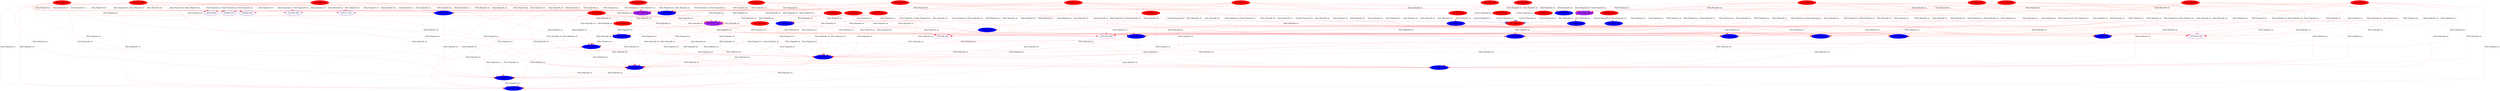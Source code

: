 digraph "" { 
18[ label="(18**)275-276",color=blue,style=filled];
54[ label="(54**)274-274",color=red,style=filled];
53[ label="(53**)274-274",color=red,style=filled];
21[ label="(21**)279-279",color=blue,style=filled];
23[ label="(23**)279-279",color=red,style=filled];
18[ label="(18**)275-276",color=blue,style=filled];
20[ label="(20**)276-276",color=red,style=filled];
10[ label="(10**)258-258",color=red,style=filled];
15[ label="(15**)260-262",color=blue,style=filled];
12[ label="(12**)260-260",color=red,style=filled];
15[ label="(15**)260-262",color=blue,style=filled];
15[ label="(15**)260-262",color=blue,style=filled];
33[ label="(33**)300-311",color=blue,style=filled];
33[ label="(33**)300-311",color=blue,style=filled];
33[ label="(33**)300-311",color=blue,style=filled];
33[ label="(33**)300-311",color=blue,style=filled];
33[ label="(33**)300-311",color=blue,style=filled];
33[ label="(33**)300-311",color=blue,style=filled];
33[ label="(33**)300-311",color=blue,style=filled];
44[ label="(44**)311-311",color=red,style=filled];
33[ label="(33**)300-311",color=blue,style=filled];
34[ label="(34**)317-322",color=purple,style=filled];
34[ label="(34**)317-322",color=purple,style=filled];
34[ label="(34**)317-322",color=purple,style=filled];
24[ label="(24**)288-288",color=red,style=filled];
25[ label="(25**)289-289",color=blue,style=filled];
27[ label="(27**)294-294",color=red,style=filled];
30[ label="(30**)294-294",color=blue,style=filled];
31[ label="(31**)297-297",color=red,style=filled];
33[ label="(33**)300-311",color=blue,style=filled];
33[ label="(33**)300-311",color=blue,style=filled];
33[ label="(33**)300-311",color=blue,style=filled];
33[ label="(33**)300-311",color=blue,style=filled];
43[ label="(43**)336-338",color=blue,style=filled];
43[ label="(43**)336-338",color=blue,style=filled];
43[ label="(43**)336-338",color=blue,style=filled];
40[ label="(40**)336-336",color=red,style=filled];
34[ label="(34**)317-322",color=purple,style=filled];
34[ label="(34**)317-322",color=purple,style=filled];
34[ label="(34**)317-322",color=purple,style=filled];
38[ label="(38**)333-333",color=red,style=filled];
55[ label="(55**)375-375",color=red,style=filled];
56[ label="(56**)379-383",color=purple,style=filled];
56[ label="(56**)379-383",color=purple,style=filled];
56[ label="(56**)379-383",color=purple,style=filled];
56[ label="(56**)379-383",color=purple,style=filled];
56[ label="(56**)379-383",color=purple,style=filled];
45[ label="(45**)356-356",color=red,style=filled];
46[ label="(46**)357-358",color=blue,style=filled];
48[ label="(48**)358-358",color=red,style=filled];
46[ label="(46**)357-358",color=blue,style=filled];
52[ label="(52**)365-367",color=blue,style=filled];
52[ label="(52**)365-367",color=blue,style=filled];
52[ label="(52**)365-367",color=blue,style=filled];
49[ label="(49**)360-363",color=blue,style=filled];
49[ label="(49**)360-363",color=blue,style=filled];
49[ label="(49**)360-363",color=blue,style=filled];
51[ label="(51**)363-363",color=red,style=filled];
49[ label="(49**)360-363",color=blue,style=filled];
73[ label="(73**)410-415",color=blue,style=filled];
73[ label="(73**)410-415",color=blue,style=filled];
71[ label="(71**)407-408",color=blue,style=filled];
73[ label="(73**)410-415",color=blue,style=filled];
73[ label="(73**)410-415",color=blue,style=filled];
73[ label="(73**)410-415",color=blue,style=filled];
73[ label="(73**)410-415",color=blue,style=filled];
70[ label="(70**)401-406",color=blue,style=filled];
70[ label="(70**)401-406",color=blue,style=filled];
69[ label="(69**)400-400",color=red,style=filled];
70[ label="(70**)401-406",color=blue,style=filled];
70[ label="(70**)401-406",color=blue,style=filled];
72[ label="(72**)406-406",color=red,style=filled];
71[ label="(71**)407-408",color=blue,style=filled];
70[ label="(70**)401-406",color=blue,style=filled];
70[ label="(70**)401-406",color=blue,style=filled];
67[ label="(67**)392-398",color=purple,style=filled];
67[ label="(67**)392-398",color=purple,style=filled];
67[ label="(67**)392-398",color=purple,style=filled];
67[ label="(67**)392-398",color=purple,style=filled];
67[ label="(67**)392-398",color=purple,style=filled];
67[ label="(67**)392-398",color=purple,style=filled];
67[ label="(67**)392-398",color=purple,style=filled];
60[ label="(60**)387-387",color=red,style=filled];
66[ label="(66**)389-389",color=blue,style=filled];
62[ label="(62**)388-388",color=red,style=filled];
61[ label="(61**)388-388",color=red,style=filled];
81[ label="(81**)424-424",color=blue,style=filled];
64[ label="(64**)424-424",color=blue,style=filled];
58[ label="(58**)424-424",color=blue,style=filled];
74[ label="(74**)416-418",color=blue,style=filled];
74[ label="(74**)416-418",color=blue,style=filled];
74[ label="(74**)416-418",color=blue,style=filled];
75[ label="(75**)421-421",color=red,style=filled];
80[ label="(80**)423-423",color=red,style=filled];
57[ label="(57**)423-423",color=red,style=filled];
63[ label="(63**)423-423",color=red,style=filled];
4[ label="(4**)197-220",color=blue,style=filled];
4[ label="(4**)197-220",color=blue,style=filled];
4[ label="(4**)197-220",color=blue,style=filled];
4[ label="(4**)197-220",color=blue,style=filled];
4[ label="(4**)197-220",color=blue,style=filled];
4[ label="(4**)197-220",color=blue,style=filled];
4[ label="(4**)197-220",color=blue,style=filled];
4[ label="(4**)197-220",color=blue,style=filled];
4[ label="(4**)197-220",color=blue,style=filled];
4[ label="(4**)197-220",color=blue,style=filled];
4[ label="(4**)197-220",color=blue,style=filled];
4[ label="(4**)197-220",color=blue,style=filled];
4[ label="(4**)197-220",color=blue,style=filled];
4[ label="(4**)197-220",color=blue,style=filled];
4[ label="(4**)197-220",color=blue,style=filled];
4[ label="(4**)197-220",color=blue,style=filled];
4[ label="(4**)197-220",color=blue,style=filled];
4[ label="(4**)197-220",color=blue,style=filled];
4[ label="(4**)197-220",color=blue,style=filled];
4[ label="(4**)197-220",color=blue,style=filled];
4[ label="(4**)197-220",color=blue,style=filled];
4[ label="(4**)197-220",color=blue,style=filled];
4[ label="(4**)197-220",color=blue,style=filled];
4[ label="(4**)197-220",color=blue,style=filled];
5[ label="(5**)230-238",color=blue,style=filled];
7[ label="(7**)238-238",color=red,style=filled];
5[ label="(5**)230-238",color=blue,style=filled];
5[ label="(5**)230-238",color=blue,style=filled];
5[ label="(5**)230-238",color=blue,style=filled];
5[ label="(5**)230-238",color=blue,style=filled];
5[ label="(5**)230-238",color=blue,style=filled];
5[ label="(5**)230-238",color=blue,style=filled];
5[ label="(5**)230-238",color=blue,style=filled];
5[ label="(5**)230-238",color=blue,style=filled];
16[ label="(16**)248-248",color=red,style=filled];
8[ label="(8**)241-248",color=blue,style=filled];
8[ label="(8**)241-248",color=blue,style=filled];
8[ label="(8**)241-248",color=blue,style=filled];
8[ label="(8**)241-248",color=blue,style=filled];
8[ label="(8**)241-248",color=blue,style=filled];
8[ label="(8**)241-248",color=blue,style=filled];
8[ label="(8**)241-248",color=blue,style=filled];
8[ label="(8**)241-248",color=blue,style=filled];
5->49[ color="red" label="Data Depends on" style = dotted ];
7->49[ color="red" label="Data Depends on" style = dotted ];
7->73[ color="red" label="Data Depends on" style = dotted ];
6[ label="(6)239-238",color=blue];
7->6[ color="red" label="Data Depends on" style = dotted ];
50[ label="(50)364-363",color=blue];
7->50[ color="red" label="Data Depends on" style = dotted ];
47[ label="(47)359-358",color=blue];
7->47[ color="red" label="Data Depends on" style = dotted ];
7->21[ color="red" label="Data Depends on" style = dotted ];
19[ label="(19)277-276",color=blue];
7->19[ color="red" label="Data Depends on" style = dotted ];
7->46[ color="red" label="Data Depends on" style = dotted ];
7->4[ color="red" label="Data Depends on" style = dotted ];
7->34[ color="red" label="Data Depends on" style = dotted ];
7->56[ color="red" label="Data Depends on" style = dotted ];
7->71[ color="red" label="Data Depends on" style = dotted ];
7->5[ color="red" label="Data Depends on" style = dotted ];
22[ label="(22)280-279",color=blue];
7->22[ color="red" label="Data Depends on" style = dotted ];
7->18[ color="red" label="Data Depends on" style = dotted ];
10->5[ color="red" label="Data Depends on" style = dotted ];
9[ label="(9**)250-249",color=purple];
10->9[ color="red" label="Data Depends on" style = dotted ];
10->34[ color="red" label="Data Depends on" style = dotted ];
10->33[ color="red" label="Data Depends on" style = dotted ];
12->34[ color="red" label="Data Depends on" style = dotted ];
12->30[ color="red" label="Data Depends on" style = dotted ];
12->9[ color="red" label="Data Depends on" style = dotted ];
12->15[ color="red" label="Data Depends on" style = dotted ];
12->5[ color="red" label="Data Depends on" style = dotted ];
12->33[ color="red" label="Data Depends on" style = dotted ];
12->52[ color="red" label="Data Depends on" style = dotted ];
15->5[ color="red" label="Data Depends on" style = dotted ];
15->71[ color="red" label="Data Depends on" style = dotted ];
15->52[ color="red" label="Data Depends on" style = dotted ];
16->25[ color="red" label="Data Depends on" style = dotted ];
26[ label="(26**)291-290",color=purple];
16->26[ color="red" label="Data Depends on" style = dotted ];
16->70[ color="red" label="Data Depends on" style = dotted ];
16->43[ color="red" label="Data Depends on" style = dotted ];
16->15[ color="red" label="Data Depends on" style = dotted ];
16->8[ color="red" label="Data Depends on" style = dotted ];
37[ label="(37**)322-316",color=purple];
16->37[ color="red" label="Data Depends on" style = dotted ];
16->4[ color="red" label="Data Depends on" style = dotted ];
16->71[ color="red" label="Data Depends on" style = dotted ];
16->33[ color="red" label="Data Depends on" style = dotted ];
16->67[ color="red" label="Data Depends on" style = dotted ];
16->9[ color="red" label="Data Depends on" style = dotted ];
20->47[ color="red" label="Data Depends on" style = dotted ];
20->50[ color="red" label="Data Depends on" style = dotted ];
20->56[ color="red" label="Data Depends on" style = dotted ];
20->21[ color="red" label="Data Depends on" style = dotted ];
20->49[ color="red" label="Data Depends on" style = dotted ];
20->46[ color="red" label="Data Depends on" style = dotted ];
20->34[ color="red" label="Data Depends on" style = dotted ];
20->33[ color="red" label="Data Depends on" style = dotted ];
20->18[ color="red" label="Data Depends on" style = dotted ];
20->22[ color="red" label="Data Depends on" style = dotted ];
20->26[ color="red" label="Data Depends on" style = dotted ];
20->6[ color="red" label="Data Depends on" style = dotted ];
20->5[ color="red" label="Data Depends on" style = dotted ];
20->19[ color="red" label="Data Depends on" style = dotted ];
23->46[ color="red" label="Data Depends on" style = dotted ];
23->26[ color="red" label="Data Depends on" style = dotted ];
23->34[ color="red" label="Data Depends on" style = dotted ];
23->18[ color="red" label="Data Depends on" style = dotted ];
23->49[ color="red" label="Data Depends on" style = dotted ];
23->21[ color="red" label="Data Depends on" style = dotted ];
23->6[ color="red" label="Data Depends on" style = dotted ];
23->19[ color="red" label="Data Depends on" style = dotted ];
23->22[ color="red" label="Data Depends on" style = dotted ];
23->47[ color="red" label="Data Depends on" style = dotted ];
23->50[ color="red" label="Data Depends on" style = dotted ];
23->5[ color="red" label="Data Depends on" style = dotted ];
23->56[ color="red" label="Data Depends on" style = dotted ];
23->33[ color="red" label="Data Depends on" style = dotted ];
25->71[ color="red" label="Data Depends on" style = dotted ];
24->9[ color="red" label="Data Depends on" style = dotted ];
24->25[ color="red" label="Data Depends on" style = dotted ];
24->67[ color="red" label="Data Depends on" style = dotted ];
24->15[ color="red" label="Data Depends on" style = dotted ];
24->43[ color="red" label="Data Depends on" style = dotted ];
24->71[ color="red" label="Data Depends on" style = dotted ];
24->70[ color="red" label="Data Depends on" style = dotted ];
24->37[ color="red" label="Data Depends on" style = dotted ];
24->30[ color="red" label="Data Depends on" style = dotted ];
24->33[ color="red" label="Data Depends on" style = dotted ];
24->8[ color="red" label="Data Depends on" style = dotted ];
24->26[ color="red" label="Data Depends on" style = dotted ];
24->4[ color="red" label="Data Depends on" style = dotted ];
27->30[ color="red" label="Data Depends on" style = dotted ];
27->26[ color="red" label="Data Depends on" style = dotted ];
27->33[ color="red" label="Data Depends on" style = dotted ];
27->18[ color="red" label="Data Depends on" style = dotted ];
27->52[ color="red" label="Data Depends on" style = dotted ];
27->15[ color="red" label="Data Depends on" style = dotted ];
27->5[ color="red" label="Data Depends on" style = dotted ];
31->26[ color="red" label="Data Depends on" style = dotted ];
31->18[ color="red" label="Data Depends on" style = dotted ];
31->33[ color="red" label="Data Depends on" style = dotted ];
31->5[ color="red" label="Data Depends on" style = dotted ];
30->5[ color="red" label="Data Depends on" style = dotted ];
30->52[ color="red" label="Data Depends on" style = dotted ];
30->18[ color="red" label="Data Depends on" style = dotted ];
34->33[ color="red" label="Data Depends on" style = dotted ];
34->34[ color="red" label="Data Depends on" style = dotted ];
34->9[ color="red" label="Data Depends on" style = dotted ];
34->5[ color="red" label="Data Depends on" style = dotted ];
34->43[ color="red" label="Data Depends on" style = dotted ];
33->5[ color="red" label="Data Depends on" style = dotted ];
33->18[ color="red" label="Data Depends on" style = dotted ];
33->71[ color="red" label="Data Depends on" style = dotted ];
38->5[ color="red" label="Data Depends on" style = dotted ];
38->9[ color="red" label="Data Depends on" style = dotted ];
38->33[ color="red" label="Data Depends on" style = dotted ];
38->34[ color="red" label="Data Depends on" style = dotted ];
43->71[ color="red" label="Data Depends on" style = dotted ];
43->5[ color="red" label="Data Depends on" style = dotted ];
40->33[ color="red" label="Data Depends on" style = dotted ];
40->43[ color="red" label="Data Depends on" style = dotted ];
40->34[ color="red" label="Data Depends on" style = dotted ];
40->5[ color="red" label="Data Depends on" style = dotted ];
40->9[ color="red" label="Data Depends on" style = dotted ];
46->49[ color="red" label="Data Depends on" style = dotted ];
44->25[ color="red" label="Data Depends on" style = dotted ];
44->8[ color="red" label="Data Depends on" style = dotted ];
44->67[ color="red" label="Data Depends on" style = dotted ];
44->26[ color="red" label="Data Depends on" style = dotted ];
44->43[ color="red" label="Data Depends on" style = dotted ];
44->15[ color="red" label="Data Depends on" style = dotted ];
44->9[ color="red" label="Data Depends on" style = dotted ];
44->34[ color="red" label="Data Depends on" style = dotted ];
44->70[ color="red" label="Data Depends on" style = dotted ];
44->71[ color="red" label="Data Depends on" style = dotted ];
44->4[ color="red" label="Data Depends on" style = dotted ];
44->37[ color="red" label="Data Depends on" style = dotted ];
44->33[ color="red" label="Data Depends on" style = dotted ];
45->52[ color="red" label="Data Depends on" style = dotted ];
45->26[ color="red" label="Data Depends on" style = dotted ];
45->4[ color="red" label="Data Depends on" style = dotted ];
45->70[ color="red" label="Data Depends on" style = dotted ];
45->33[ color="red" label="Data Depends on" style = dotted ];
45->67[ color="red" label="Data Depends on" style = dotted ];
45->71[ color="red" label="Data Depends on" style = dotted ];
45->46[ color="red" label="Data Depends on" style = dotted ];
45->49[ color="red" label="Data Depends on" style = dotted ];
45->9[ color="red" label="Data Depends on" style = dotted ];
45->8[ color="red" label="Data Depends on" style = dotted ];
45->25[ color="red" label="Data Depends on" style = dotted ];
45->43[ color="red" label="Data Depends on" style = dotted ];
45->15[ color="red" label="Data Depends on" style = dotted ];
45->37[ color="red" label="Data Depends on" style = dotted ];
51->50[ color="red" label="Data Depends on" style = dotted ];
51->4[ color="red" label="Data Depends on" style = dotted ];
51->73[ color="red" label="Data Depends on" style = dotted ];
51->56[ color="red" label="Data Depends on" style = dotted ];
51->5[ color="red" label="Data Depends on" style = dotted ];
51->46[ color="red" label="Data Depends on" style = dotted ];
51->22[ color="red" label="Data Depends on" style = dotted ];
51->34[ color="red" label="Data Depends on" style = dotted ];
51->49[ color="red" label="Data Depends on" style = dotted ];
51->6[ color="red" label="Data Depends on" style = dotted ];
51->19[ color="red" label="Data Depends on" style = dotted ];
51->21[ color="red" label="Data Depends on" style = dotted ];
51->47[ color="red" label="Data Depends on" style = dotted ];
51->18[ color="red" label="Data Depends on" style = dotted ];
51->71[ color="red" label="Data Depends on" style = dotted ];
49->5[ color="red" label="Data Depends on" style = dotted ];
49->18[ color="red" label="Data Depends on" style = dotted ];
49->52[ color="red" label="Data Depends on" style = dotted ];
48->49[ color="red" label="Data Depends on" style = dotted ];
48->47[ color="red" label="Data Depends on" style = dotted ];
48->6[ color="red" label="Data Depends on" style = dotted ];
48->21[ color="red" label="Data Depends on" style = dotted ];
48->19[ color="red" label="Data Depends on" style = dotted ];
48->46[ color="red" label="Data Depends on" style = dotted ];
48->34[ color="red" label="Data Depends on" style = dotted ];
48->18[ color="red" label="Data Depends on" style = dotted ];
48->5[ color="red" label="Data Depends on" style = dotted ];
48->22[ color="red" label="Data Depends on" style = dotted ];
48->50[ color="red" label="Data Depends on" style = dotted ];
48->56[ color="red" label="Data Depends on" style = dotted ];
55->4[ color="red" label="Data Depends on" style = dotted ];
55->25[ color="red" label="Data Depends on" style = dotted ];
55->56[ color="red" label="Data Depends on" style = dotted ];
55->43[ color="red" label="Data Depends on" style = dotted ];
55->15[ color="red" label="Data Depends on" style = dotted ];
55->70[ color="red" label="Data Depends on" style = dotted ];
55->9[ color="red" label="Data Depends on" style = dotted ];
55->8[ color="red" label="Data Depends on" style = dotted ];
55->33[ color="red" label="Data Depends on" style = dotted ];
55->26[ color="red" label="Data Depends on" style = dotted ];
55->71[ color="red" label="Data Depends on" style = dotted ];
55->37[ color="red" label="Data Depends on" style = dotted ];
55->67[ color="red" label="Data Depends on" style = dotted ];
54->21[ color="red" label="Data Depends on" style = dotted ];
54->33[ color="red" label="Data Depends on" style = dotted ];
54->67[ color="red" label="Data Depends on" style = dotted ];
54->15[ color="red" label="Data Depends on" style = dotted ];
54->26[ color="red" label="Data Depends on" style = dotted ];
54->18[ color="red" label="Data Depends on" style = dotted ];
54->8[ color="red" label="Data Depends on" style = dotted ];
54->9[ color="red" label="Data Depends on" style = dotted ];
54->71[ color="red" label="Data Depends on" style = dotted ];
54->37[ color="red" label="Data Depends on" style = dotted ];
54->4[ color="red" label="Data Depends on" style = dotted ];
54->25[ color="red" label="Data Depends on" style = dotted ];
54->70[ color="red" label="Data Depends on" style = dotted ];
54->43[ color="red" label="Data Depends on" style = dotted ];
53->33[ color="red" label="Data Depends on" style = dotted ];
53->9[ color="red" label="Data Depends on" style = dotted ];
53->21[ color="red" label="Data Depends on" style = dotted ];
53->8[ color="red" label="Data Depends on" style = dotted ];
53->43[ color="red" label="Data Depends on" style = dotted ];
53->15[ color="red" label="Data Depends on" style = dotted ];
53->70[ color="red" label="Data Depends on" style = dotted ];
53->37[ color="red" label="Data Depends on" style = dotted ];
53->26[ color="red" label="Data Depends on" style = dotted ];
53->67[ color="red" label="Data Depends on" style = dotted ];
53->4[ color="red" label="Data Depends on" style = dotted ];
53->71[ color="red" label="Data Depends on" style = dotted ];
53->25[ color="red" label="Data Depends on" style = dotted ];
53->18[ color="red" label="Data Depends on" style = dotted ];
52->33[ color="red" label="Data Depends on" style = dotted ];
52->5[ color="red" label="Data Depends on" style = dotted ];
52->49[ color="red" label="Data Depends on" style = dotted ];
57->58[ color="red" label="Data Depends on" style = dotted ];
57->75[ color="blue" label="Control Depends on" style = dotted ];
56->75[ color="blue" label="Control Depends on" style = dotted ];
63->64[ color="red" label="Data Depends on" style = dotted ];
63->75[ color="blue" label="Control Depends on" style = dotted ];
62->75[ color="blue" label="Control Depends on" style = dotted ];
62->66[ color="red" label="Data Depends on" style = dotted ];
62->67[ color="red" label="Data Depends on" style = dotted ];
61->75[ color="blue" label="Control Depends on" style = dotted ];
60->75[ color="blue" label="Control Depends on" style = dotted ];
60->67[ color="red" label="Data Depends on" style = dotted ];
69->74[ color="red" label="Data Depends on" style = dotted ];
69->70[ color="red" label="Data Depends on" style = dotted ];
69->75[ color="blue" label="Control Depends on" style = dotted ];
69->73[ color="red" label="Data Depends on" style = dotted ];
67->73[ color="red" label="Data Depends on" style = dotted ];
67->75[ color="blue" label="Control Depends on" style = dotted ];
72->71[ color="red" label="Data Depends on" style = dotted ];
72->37[ color="red" label="Data Depends on" style = dotted ];
72->8[ color="red" label="Data Depends on" style = dotted ];
72->70[ color="red" label="Data Depends on" style = dotted ];
72->9[ color="red" label="Data Depends on" style = dotted ];
72->43[ color="red" label="Data Depends on" style = dotted ];
72->26[ color="red" label="Data Depends on" style = dotted ];
72->25[ color="red" label="Data Depends on" style = dotted ];
72->33[ color="red" label="Data Depends on" style = dotted ];
72->15[ color="red" label="Data Depends on" style = dotted ];
72->67[ color="red" label="Data Depends on" style = dotted ];
72->4[ color="red" label="Data Depends on" style = dotted ];
73->49[ color="red" label="Data Depends on" style = dotted ];
73->71[ color="red" label="Data Depends on" style = dotted ];
73->33[ color="red" label="Data Depends on" style = dotted ];
74->49[ color="red" label="Data Depends on" style = dotted ];
75->37[ color="red" label="Data Depends on" style = dotted ];
75->67[ color="red" label="Data Depends on" style = dotted ];
75->33[ color="red" label="Data Depends on" style = dotted ];
75->8[ color="red" label="Data Depends on" style = dotted ];
75->9[ color="red" label="Data Depends on" style = dotted ];
75->43[ color="red" label="Data Depends on" style = dotted ];
75->15[ color="red" label="Data Depends on" style = dotted ];
75->5[ color="red" label="Data Depends on" style = dotted ];
75->25[ color="red" label="Data Depends on" style = dotted ];
75->26[ color="red" label="Data Depends on" style = dotted ];
75->4[ color="red" label="Data Depends on" style = dotted ];
75->70[ color="red" label="Data Depends on" style = dotted ];
75->71[ color="red" label="Data Depends on" style = dotted ];
80->75[ color="blue" label="Control Depends on" style = dotted ];
80->81[ color="red" label="Data Depends on" style = dotted ];
}